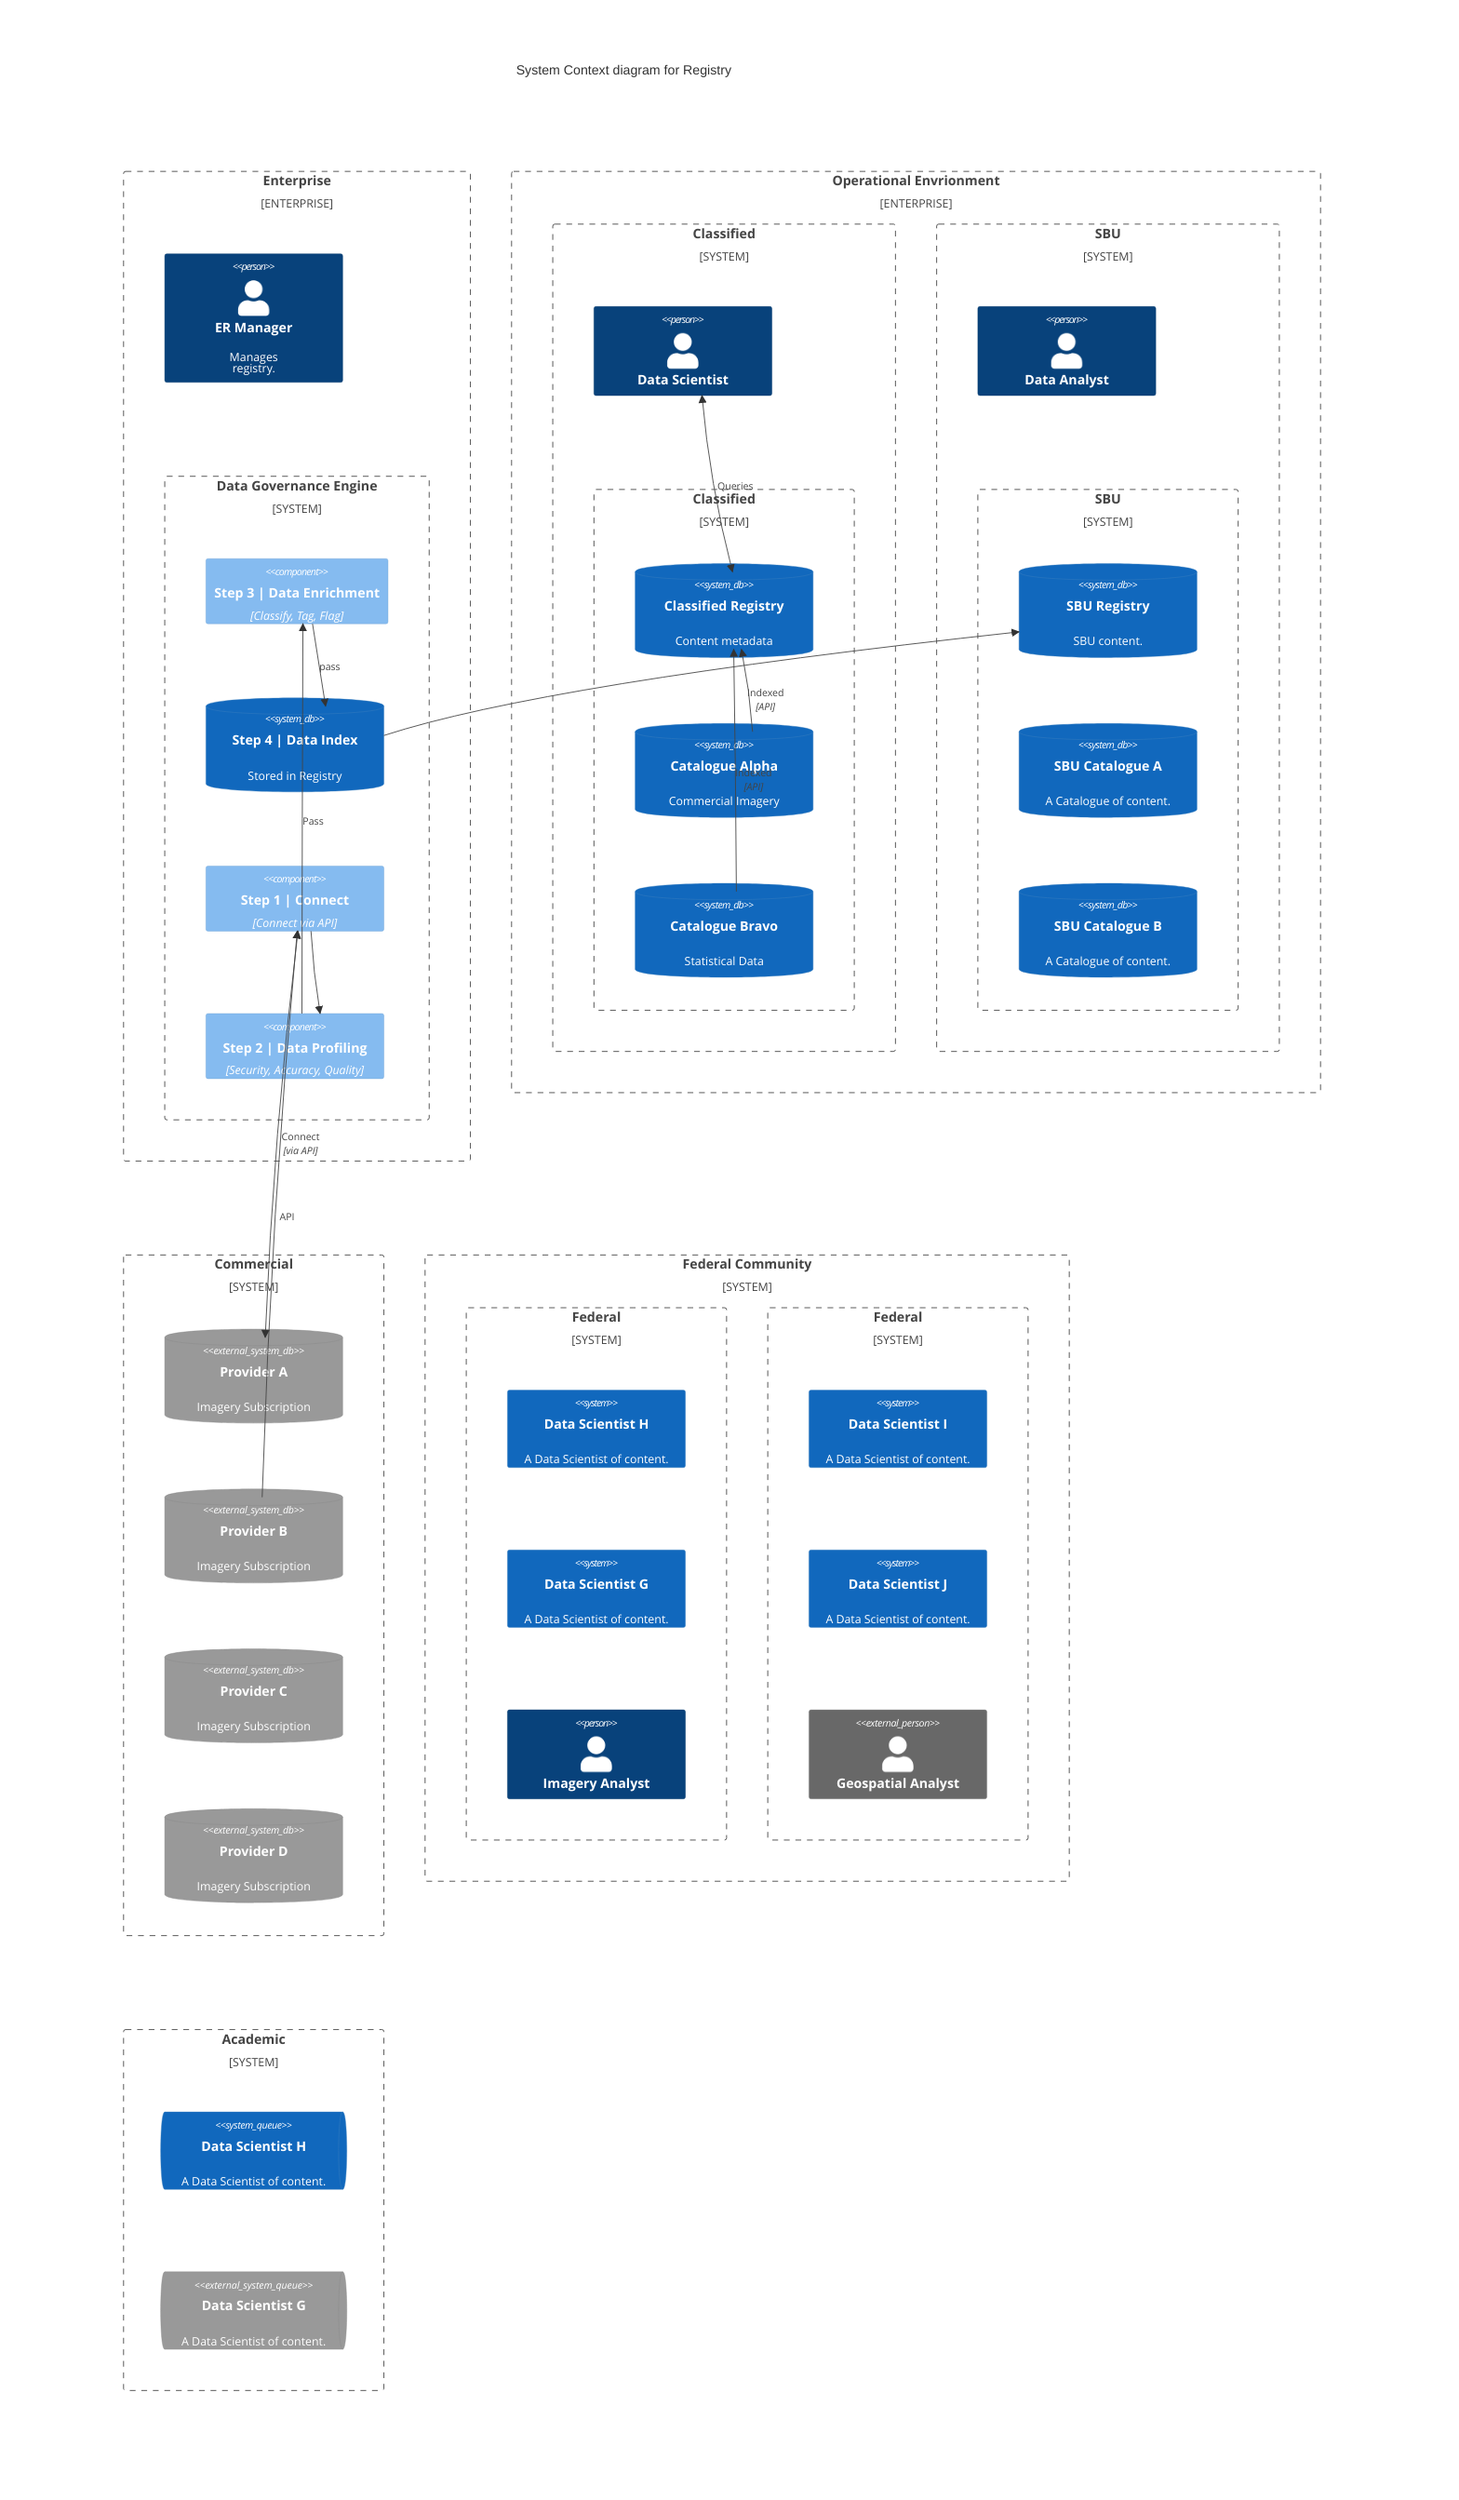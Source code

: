 C4Context
title System Context diagram for Registry

Enterprise_Boundary(CDO, "Enterprise") 
{
    Person(ERman, "ER Manager", "Manages <br/> registry.")
    

    System_Boundary(erb1, "Data Governance Engine")
    {
    
    Component(erde, "Step 3 | Data Enrichment", "Classify, Tag, Flag")
    SystemDb(erdi, "Step 4 | Data Index", "Stored in Registry")
    Component(erc, "Step 1 | Connect ", "Connect via API")
    
    Component(erdp, "Step 2 | Data Profiling", "Security, Accuracy, Quality")
    Rel(erde, erdi, "pass")
    Rel(erdp, erde, "Pass")
    Rel(erc, erdp, "")
    }
}
Enterprise_Boundary(NGA, "Operational Envrionment") 
  {
  System_Boundary(cl1, "Classified","Content designated | Classified")
  {
    Person(cds, "Data Scientist", "")
    System_Boundary(cl2, "Classified","Content designated | Classified") 
    {
    SystemDb(clr, "Classified Registry", "Content metadata")
    SystemDb(cl1, "Catalogue Alpha","Commercial Imagery")
    SystemDb(cl2, "Catalogue Bravo", "Statistical Data")
    }
}
  System_Boundary(b1, "SBU", "") 
  { 
    Person(cda, "Data Analyst", "") 
    System_Boundary(b3, "SBU", "") 
    { 
    SystemDb(SBUr, "SBU Registry", "SBU content.")
    SystemDb(SBU1, "SBU Catalogue A", "A Catalogue of content.")
    SystemDb(SBU2, "SBU Catalogue B", "A Catalogue of content.")  
  }
  } 
  Rel(erdi, SBUr, "")
}
System_Boundary(c, "Commercial", "boundary") 
    {
    SystemDb_Ext(c1, "Provider A", "Imagery Subscription")
    SystemDb_Ext(c2, "Provider B", "Imagery Subscription")
    SystemDb_Ext(c3, "Provider C", "Imagery Subscription")
    SystemDb_Ext(c4, "Provider D", "Imagery Subscription")
    }
System_Boundary(Federal, "Federal Community") 
{

  System_Boundary(SBU1, "Federal", "boundary") 
    {
    System(SBU1.1, "Data Scientist H", "A Data Scientist of content.")
    System(SBU1.2, "Data Scientist G", "A Data Scientist of content.")
    Person(Data Scientistb, "Imagery Analyst")   
    }   
  System_Boundary(SBU2, "Federal", "boundary") 
    {
    System(SBU2.1, "Data Scientist I", "A Data Scientist of content.")
    System(SBU2.2, "Data Scientist J", "A Data Scientist of content.")
    Person_Ext(FederalPartner, "Geospatial Analyst")
    }                                                    
}
BiRel(cds, clr, "Queries")
BiRel(c1, erc, "Connect", "via API")
BiRel(c2, erc, "Connect", "via API")

Rel(cl1, clr, "Indexed", "API")
Rel(cl2, clr, "Indexed", "API")
Rel(c2, erc, "API")

  System_Boundary(a, "Academic", "boundary") 
    {
    SystemQueue(SystemJ, "Data Scientist H", "A Data Scientist of content.")
    SystemQueue_Ext(SystemK, "Data Scientist G ", "A Data Scientist of content.")
    }